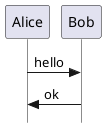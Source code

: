 @startuml
'https://plantuml.com/sequence-diagram
skinparam lifelineStrategy solid
skinparam style strictuml
Alice -> Bob: hello
Bob -> Alice: ok

@enduml